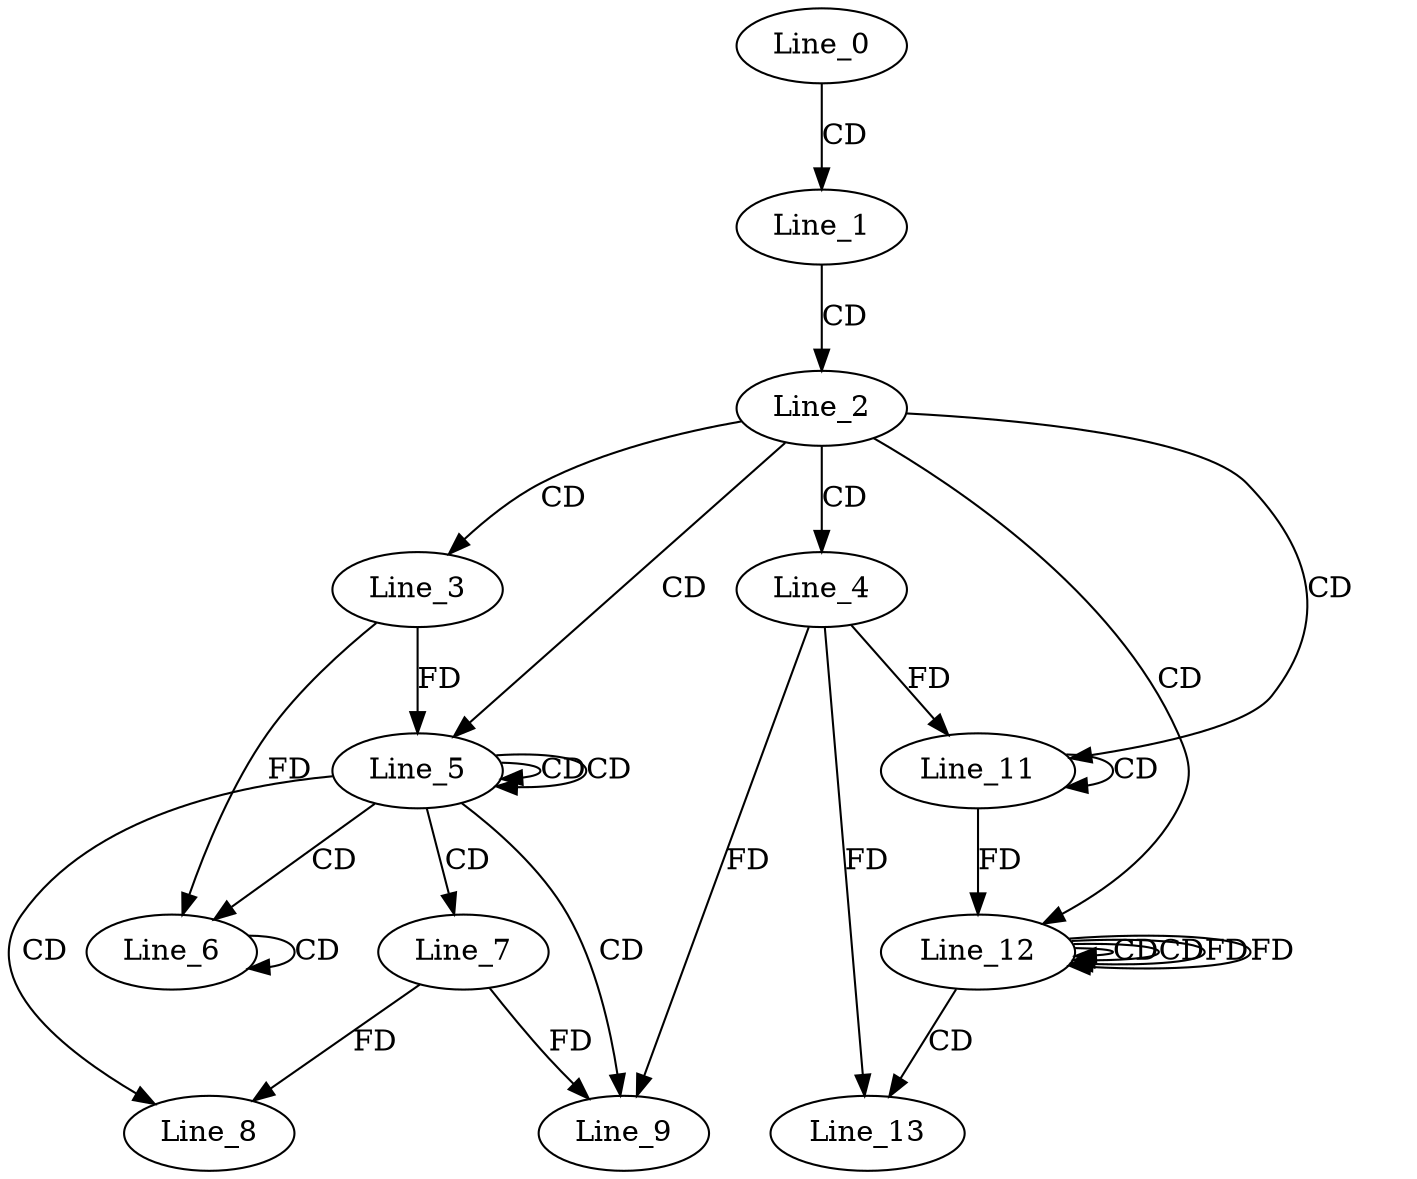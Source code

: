 digraph G {
  Line_0;
  Line_1;
  Line_2;
  Line_3;
  Line_4;
  Line_5;
  Line_5;
  Line_6;
  Line_6;
  Line_7;
  Line_8;
  Line_9;
  Line_9;
  Line_11;
  Line_11;
  Line_12;
  Line_12;
  Line_12;
  Line_13;
  Line_13;
  Line_0 -> Line_1 [ label="CD" ];
  Line_1 -> Line_2 [ label="CD" ];
  Line_2 -> Line_3 [ label="CD" ];
  Line_2 -> Line_4 [ label="CD" ];
  Line_2 -> Line_5 [ label="CD" ];
  Line_5 -> Line_5 [ label="CD" ];
  Line_5 -> Line_5 [ label="CD" ];
  Line_3 -> Line_5 [ label="FD" ];
  Line_5 -> Line_6 [ label="CD" ];
  Line_6 -> Line_6 [ label="CD" ];
  Line_3 -> Line_6 [ label="FD" ];
  Line_5 -> Line_7 [ label="CD" ];
  Line_5 -> Line_8 [ label="CD" ];
  Line_7 -> Line_8 [ label="FD" ];
  Line_5 -> Line_9 [ label="CD" ];
  Line_4 -> Line_9 [ label="FD" ];
  Line_7 -> Line_9 [ label="FD" ];
  Line_2 -> Line_11 [ label="CD" ];
  Line_11 -> Line_11 [ label="CD" ];
  Line_4 -> Line_11 [ label="FD" ];
  Line_2 -> Line_12 [ label="CD" ];
  Line_12 -> Line_12 [ label="CD" ];
  Line_11 -> Line_12 [ label="FD" ];
  Line_12 -> Line_12 [ label="CD" ];
  Line_12 -> Line_12 [ label="FD" ];
  Line_12 -> Line_13 [ label="CD" ];
  Line_4 -> Line_13 [ label="FD" ];
  Line_12 -> Line_12 [ label="FD" ];
}

